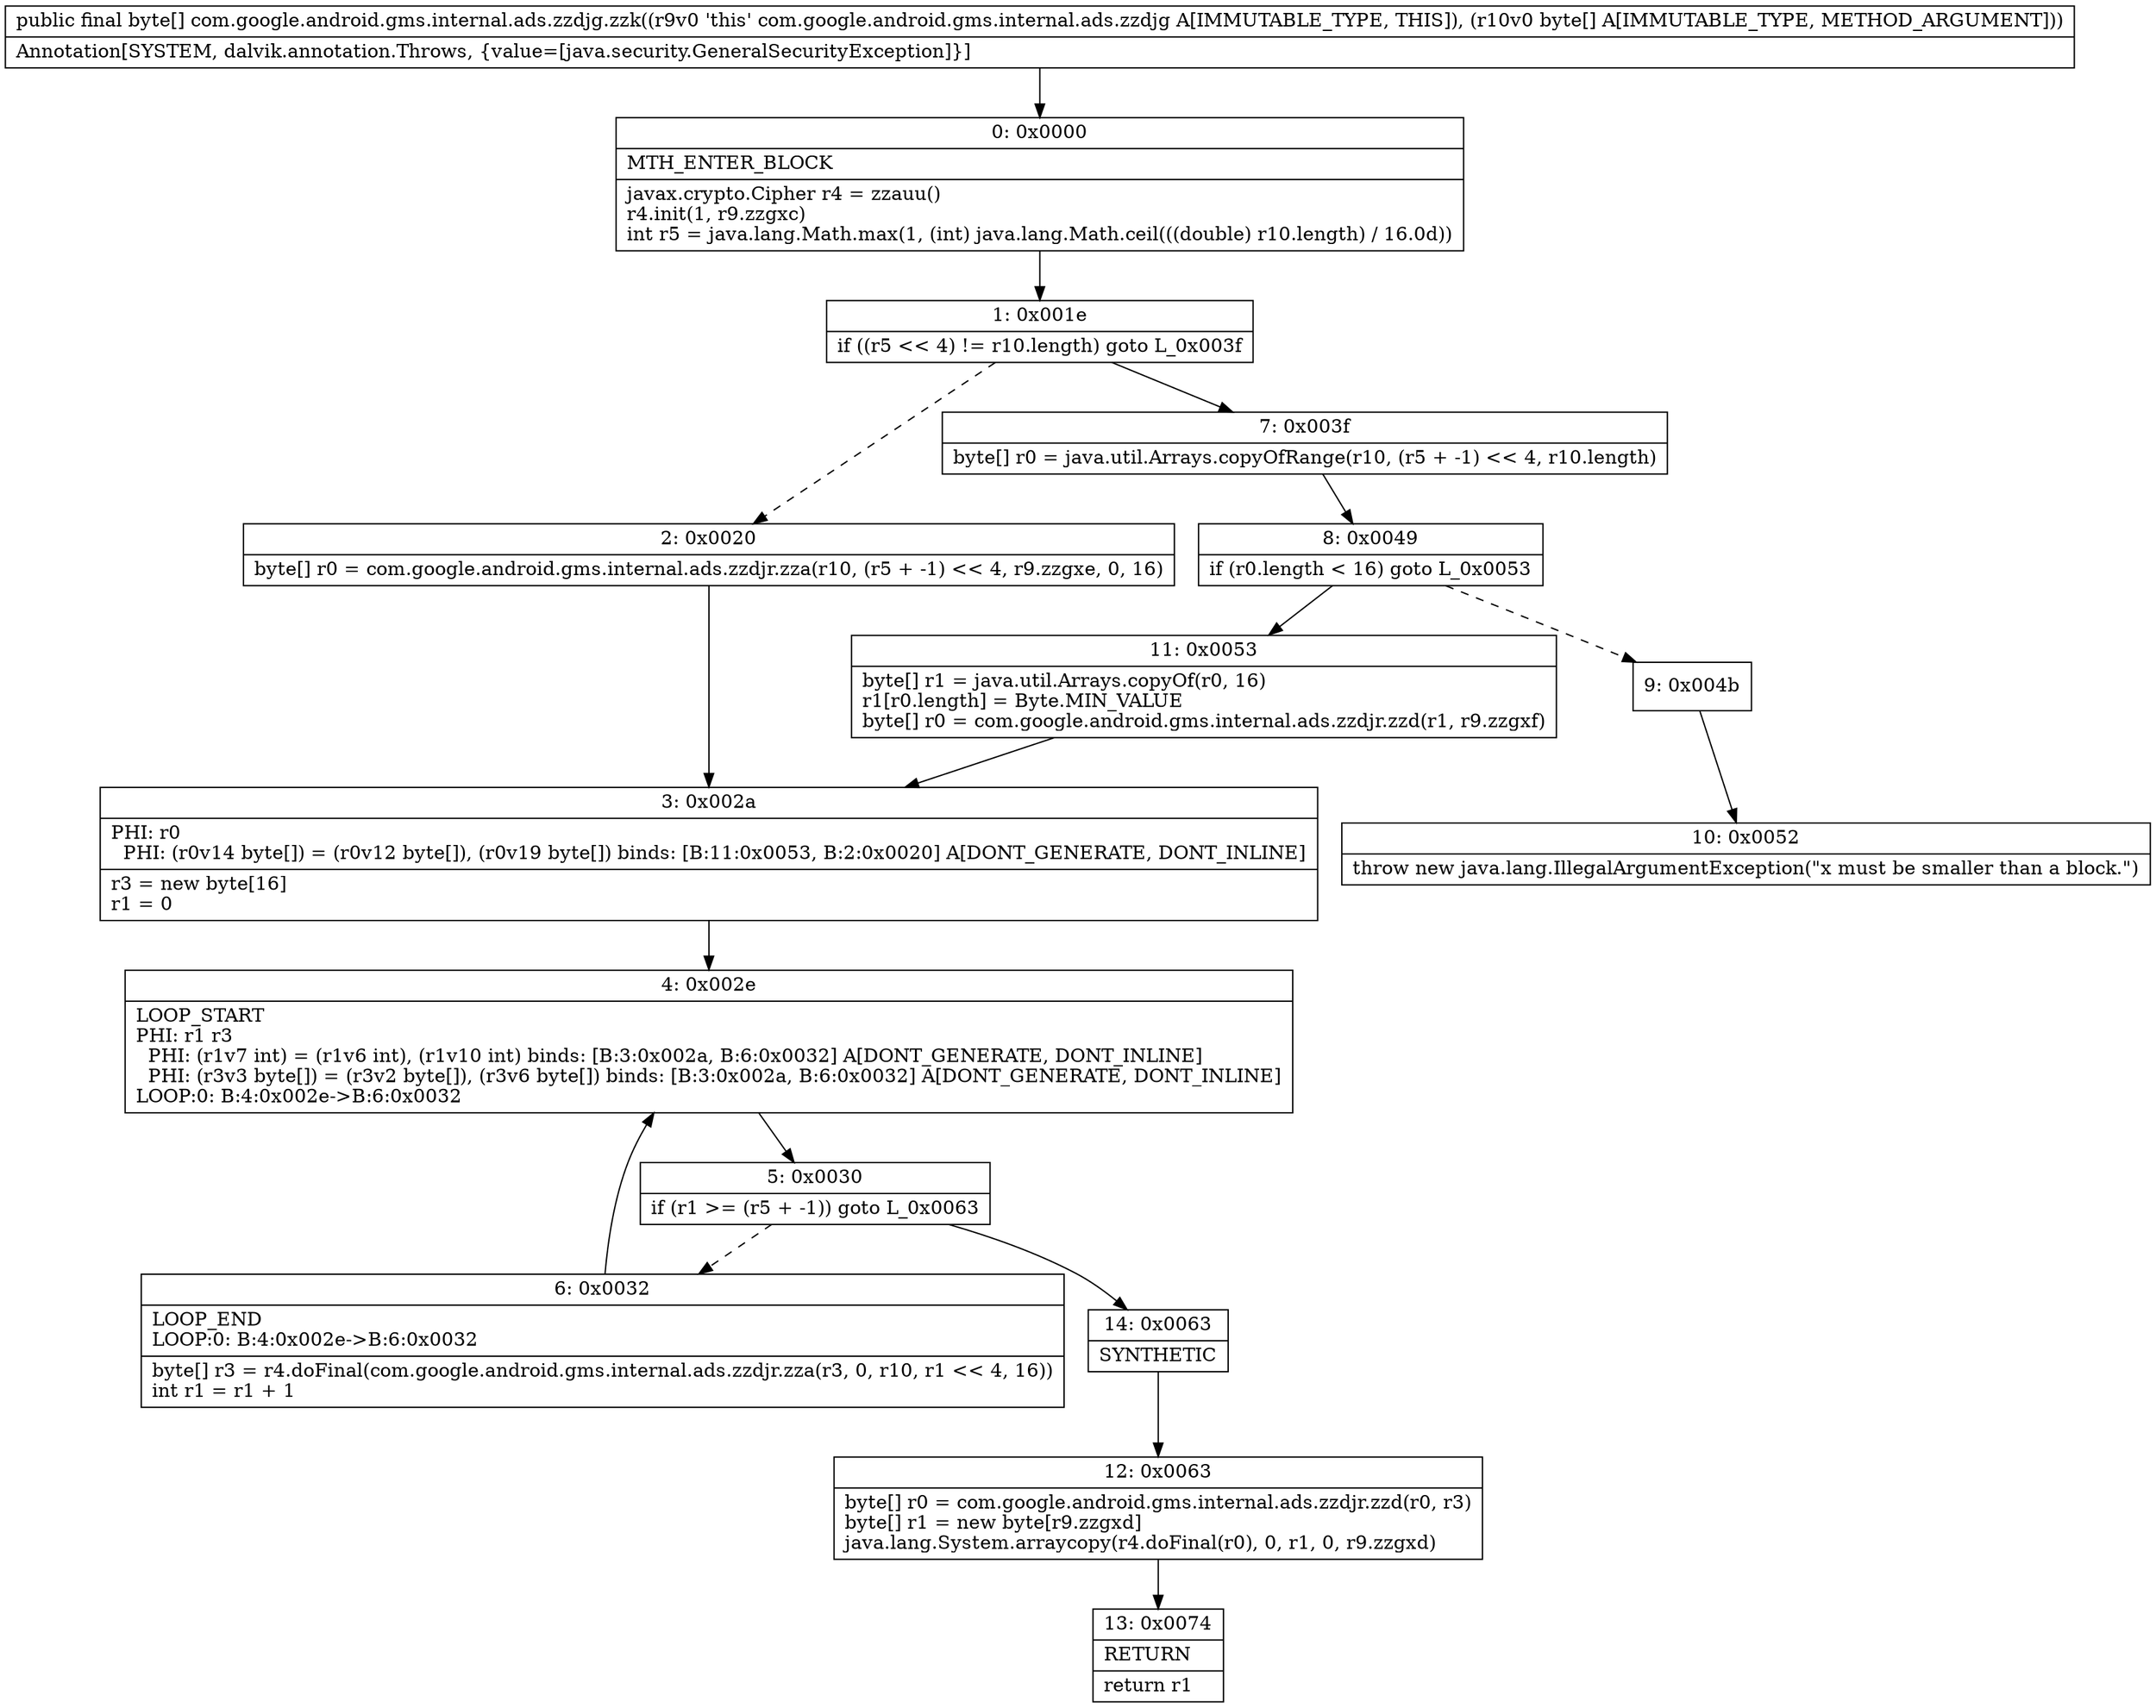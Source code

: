 digraph "CFG forcom.google.android.gms.internal.ads.zzdjg.zzk([B)[B" {
Node_0 [shape=record,label="{0\:\ 0x0000|MTH_ENTER_BLOCK\l|javax.crypto.Cipher r4 = zzauu()\lr4.init(1, r9.zzgxc)\lint r5 = java.lang.Math.max(1, (int) java.lang.Math.ceil(((double) r10.length) \/ 16.0d))\l}"];
Node_1 [shape=record,label="{1\:\ 0x001e|if ((r5 \<\< 4) != r10.length) goto L_0x003f\l}"];
Node_2 [shape=record,label="{2\:\ 0x0020|byte[] r0 = com.google.android.gms.internal.ads.zzdjr.zza(r10, (r5 + \-1) \<\< 4, r9.zzgxe, 0, 16)\l}"];
Node_3 [shape=record,label="{3\:\ 0x002a|PHI: r0 \l  PHI: (r0v14 byte[]) = (r0v12 byte[]), (r0v19 byte[]) binds: [B:11:0x0053, B:2:0x0020] A[DONT_GENERATE, DONT_INLINE]\l|r3 = new byte[16]\lr1 = 0\l}"];
Node_4 [shape=record,label="{4\:\ 0x002e|LOOP_START\lPHI: r1 r3 \l  PHI: (r1v7 int) = (r1v6 int), (r1v10 int) binds: [B:3:0x002a, B:6:0x0032] A[DONT_GENERATE, DONT_INLINE]\l  PHI: (r3v3 byte[]) = (r3v2 byte[]), (r3v6 byte[]) binds: [B:3:0x002a, B:6:0x0032] A[DONT_GENERATE, DONT_INLINE]\lLOOP:0: B:4:0x002e\-\>B:6:0x0032\l}"];
Node_5 [shape=record,label="{5\:\ 0x0030|if (r1 \>= (r5 + \-1)) goto L_0x0063\l}"];
Node_6 [shape=record,label="{6\:\ 0x0032|LOOP_END\lLOOP:0: B:4:0x002e\-\>B:6:0x0032\l|byte[] r3 = r4.doFinal(com.google.android.gms.internal.ads.zzdjr.zza(r3, 0, r10, r1 \<\< 4, 16))\lint r1 = r1 + 1\l}"];
Node_7 [shape=record,label="{7\:\ 0x003f|byte[] r0 = java.util.Arrays.copyOfRange(r10, (r5 + \-1) \<\< 4, r10.length)\l}"];
Node_8 [shape=record,label="{8\:\ 0x0049|if (r0.length \< 16) goto L_0x0053\l}"];
Node_9 [shape=record,label="{9\:\ 0x004b}"];
Node_10 [shape=record,label="{10\:\ 0x0052|throw new java.lang.IllegalArgumentException(\"x must be smaller than a block.\")\l}"];
Node_11 [shape=record,label="{11\:\ 0x0053|byte[] r1 = java.util.Arrays.copyOf(r0, 16)\lr1[r0.length] = Byte.MIN_VALUE\lbyte[] r0 = com.google.android.gms.internal.ads.zzdjr.zzd(r1, r9.zzgxf)\l}"];
Node_12 [shape=record,label="{12\:\ 0x0063|byte[] r0 = com.google.android.gms.internal.ads.zzdjr.zzd(r0, r3)\lbyte[] r1 = new byte[r9.zzgxd]\ljava.lang.System.arraycopy(r4.doFinal(r0), 0, r1, 0, r9.zzgxd)\l}"];
Node_13 [shape=record,label="{13\:\ 0x0074|RETURN\l|return r1\l}"];
Node_14 [shape=record,label="{14\:\ 0x0063|SYNTHETIC\l}"];
MethodNode[shape=record,label="{public final byte[] com.google.android.gms.internal.ads.zzdjg.zzk((r9v0 'this' com.google.android.gms.internal.ads.zzdjg A[IMMUTABLE_TYPE, THIS]), (r10v0 byte[] A[IMMUTABLE_TYPE, METHOD_ARGUMENT]))  | Annotation[SYSTEM, dalvik.annotation.Throws, \{value=[java.security.GeneralSecurityException]\}]\l}"];
MethodNode -> Node_0;
Node_0 -> Node_1;
Node_1 -> Node_2[style=dashed];
Node_1 -> Node_7;
Node_2 -> Node_3;
Node_3 -> Node_4;
Node_4 -> Node_5;
Node_5 -> Node_6[style=dashed];
Node_5 -> Node_14;
Node_6 -> Node_4;
Node_7 -> Node_8;
Node_8 -> Node_9[style=dashed];
Node_8 -> Node_11;
Node_9 -> Node_10;
Node_11 -> Node_3;
Node_12 -> Node_13;
Node_14 -> Node_12;
}

